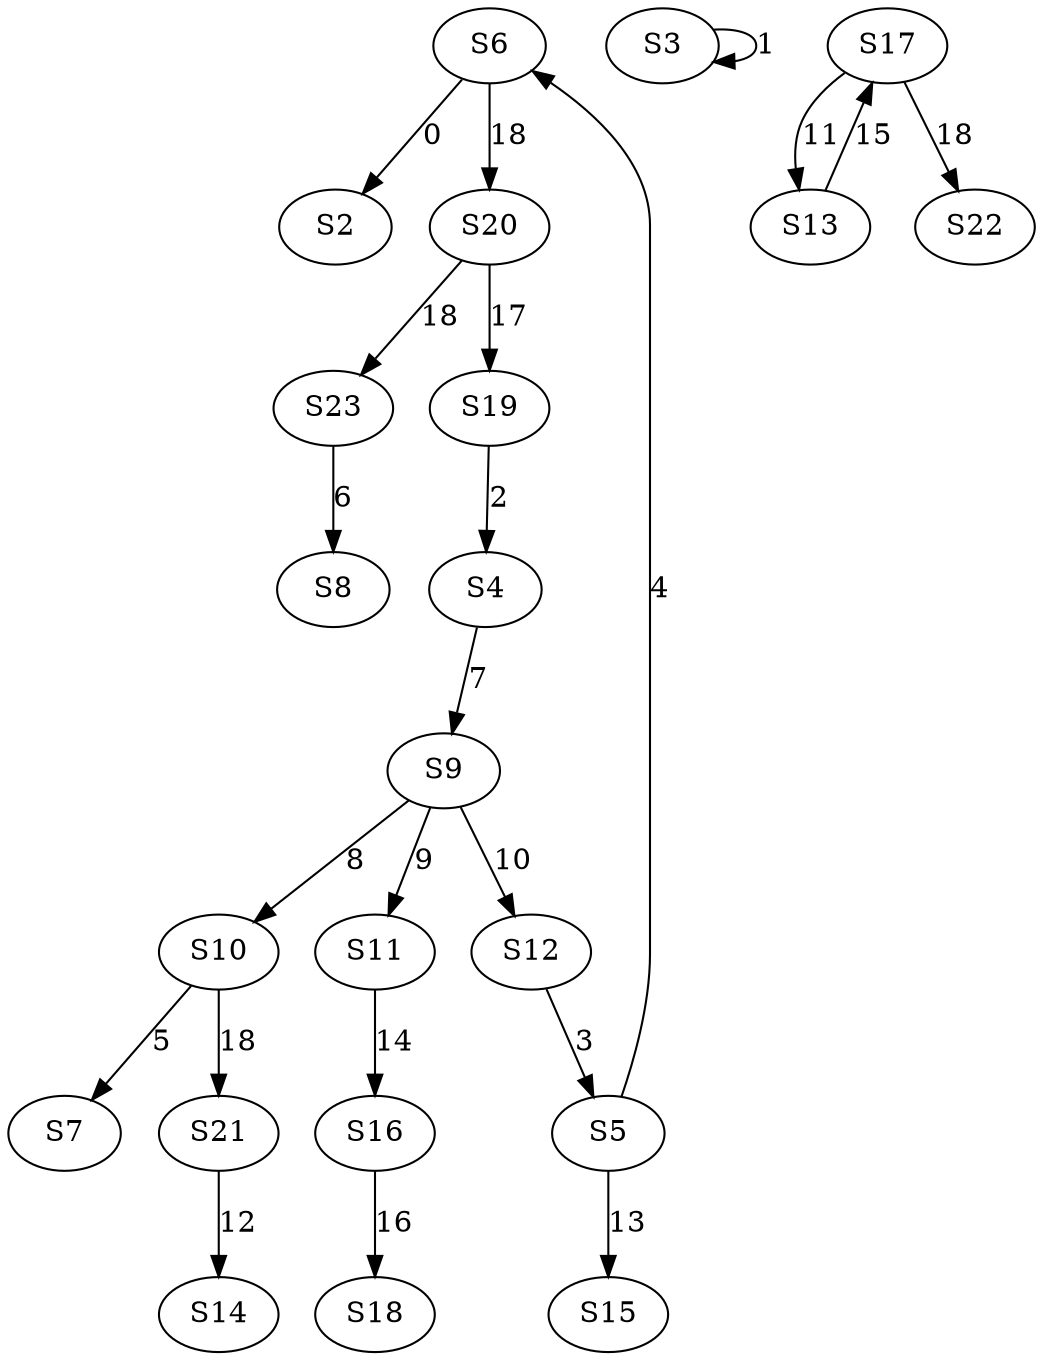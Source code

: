 strict digraph {
	S6 -> S2 [ label = 0 ];
	S3 -> S3 [ label = 1 ];
	S19 -> S4 [ label = 2 ];
	S12 -> S5 [ label = 3 ];
	S5 -> S6 [ label = 4 ];
	S10 -> S7 [ label = 5 ];
	S23 -> S8 [ label = 6 ];
	S4 -> S9 [ label = 7 ];
	S9 -> S10 [ label = 8 ];
	S9 -> S11 [ label = 9 ];
	S9 -> S12 [ label = 10 ];
	S17 -> S13 [ label = 11 ];
	S21 -> S14 [ label = 12 ];
	S5 -> S15 [ label = 13 ];
	S11 -> S16 [ label = 14 ];
	S13 -> S17 [ label = 15 ];
	S16 -> S18 [ label = 16 ];
	S20 -> S19 [ label = 17 ];
	S6 -> S20 [ label = 18 ];
	S10 -> S21 [ label = 18 ];
	S17 -> S22 [ label = 18 ];
	S20 -> S23 [ label = 18 ];
}